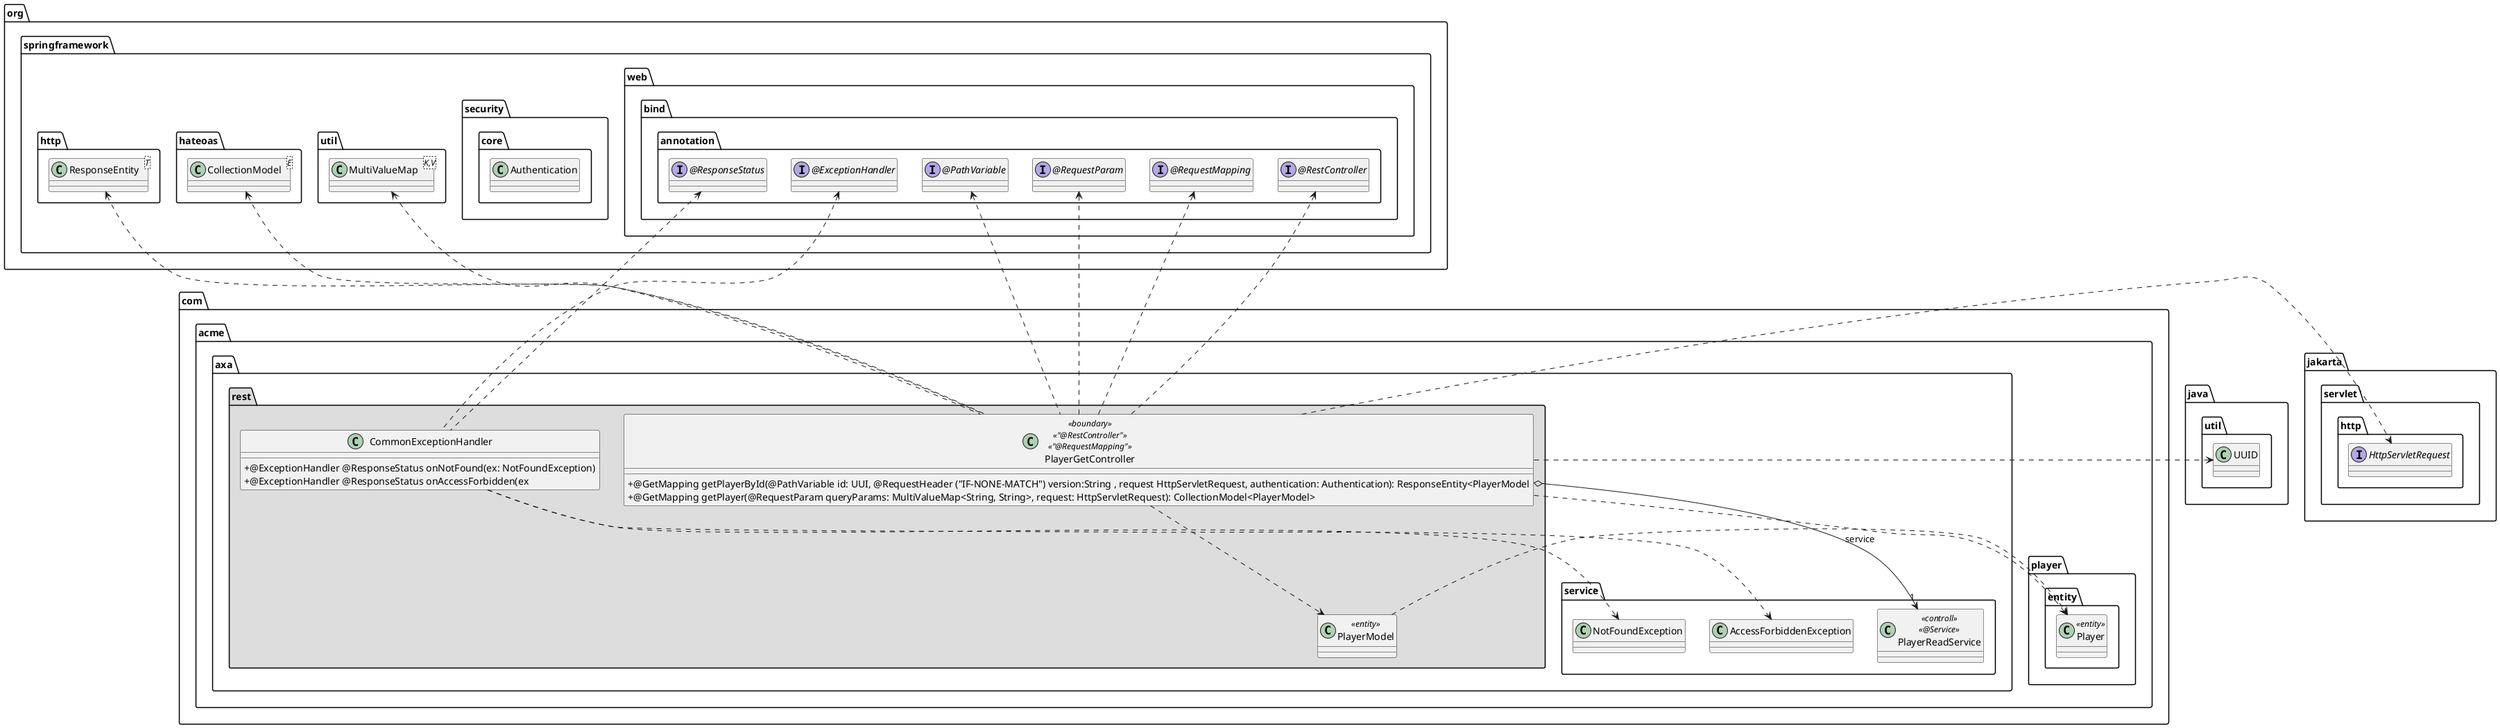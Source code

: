 @startuml

skinparam classAttributeIconSize 0

package org.springframework {
    package web.bind.annotation {
        interface "@RestController" as RestController
        interface "@RequestMapping" as RequestMapping
        interface "@PathVariable" as PathVariable
        interface "@RequestParam" as RequestParam
        interface "@ExceptionHandler" as ExceptionHandler
        interface "@ResponseStatus" as ResponseStatus
    }

    package security.core {
        class Authentication
    }

    package http {
        class ResponseEntity<T>
    }
    package hateoas {
        class CollectionModel<E>
    }
    package util {
        class MultiValueMap<K,V>
    }
}

package com.acme.player {
  package entity {
  class Player <<entity>>
  }
}

package java.util {
    class UUID
}
package jakarta.servlet.http {
    interface HttpServletRequest
}
package com.acme.axa {

    package rest #DDDDDD {
      class PlayerGetController << boundary >> << "@RestController" >> << "@RequestMapping" >> {
      + @GetMapping getPlayerById(@PathVariable id: UUI, @RequestHeader ("IF-NONE-MATCH") version:String , request HttpServletRequest, authentication: Authentication): ResponseEntity<PlayerModel
      + @GetMapping getPlayer(@RequestParam queryParams: MultiValueMap<String, String>, request: HttpServletRequest): CollectionModel<PlayerModel>
      }
      class PlayerModel << entity >>
      class CommonExceptionHandler {
      + @ExceptionHandler @ResponseStatus onNotFound(ex: NotFoundException)
      + @ExceptionHandler @ResponseStatus onAccessForbidden(ex
      }
    }

    package service {
    class PlayerReadService <<controll>> <<@Service>>
    class NotFoundException
    class AccessForbiddenException
    }

 PlayerGetController .right.> UUID
 PlayerGetController .right.>HttpServletRequest

 PlayerGetController .up.> RestController
 PlayerGetController .up.> RequestMapping
 PlayerGetController .up.> RequestParam
 PlayerGetController .up.> PathVariable
 PlayerGetController .up.> ResponseEntity
 PlayerGetController .up.> CollectionModel
 PlayerGetController .up.> MultiValueMap
 PlayerGetController .right> Player
 PlayerGetController o--> "1"PlayerReadService : service

 PlayerGetController .down.> PlayerModel

 CommonExceptionHandler .up.> ExceptionHandler
 CommonExceptionHandler .up.> ResponseStatus
 CommonExceptionHandler .down.> NotFoundException
 CommonExceptionHandler .right> AccessForbiddenException
 PlayerModel .right> Player

 hide empty members
}


@enduml
